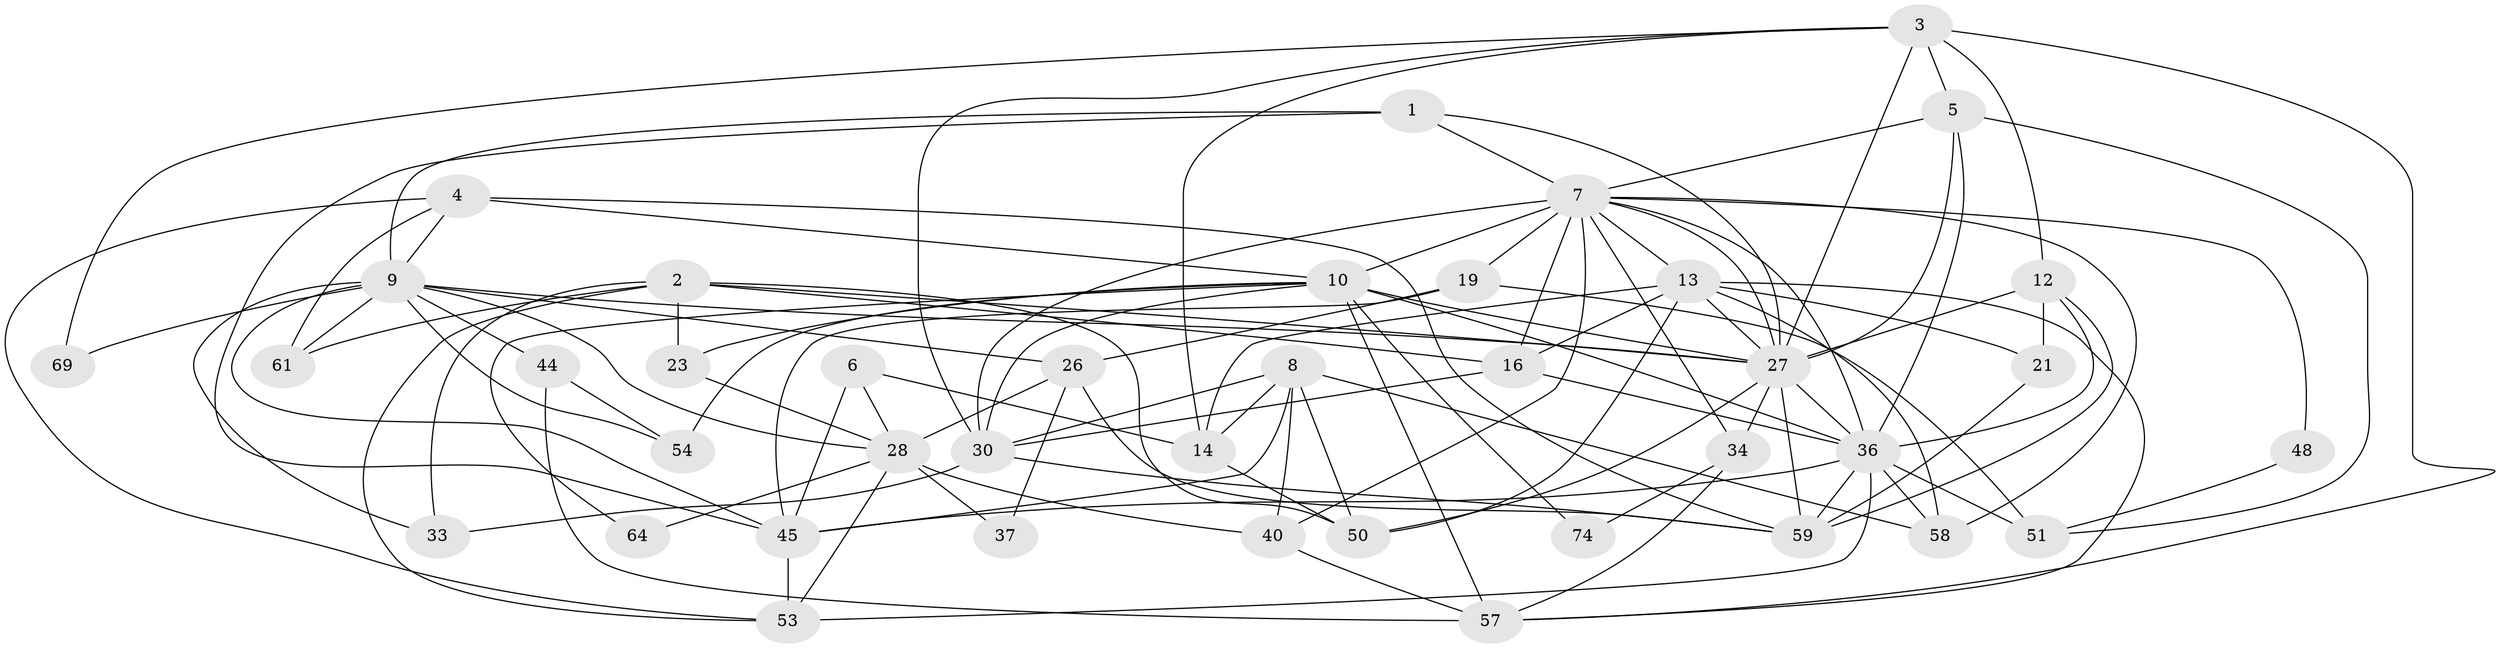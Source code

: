// original degree distribution, {2: 0.1375, 3: 0.2375, 4: 0.275, 5: 0.225, 6: 0.0875, 7: 0.0375}
// Generated by graph-tools (version 1.1) at 2025/14/03/09/25 04:14:56]
// undirected, 40 vertices, 108 edges
graph export_dot {
graph [start="1"]
  node [color=gray90,style=filled];
  1 [super="+66"];
  2 [super="+52"];
  3 [super="+79"];
  4;
  5 [super="+72"];
  6;
  7 [super="+15+11"];
  8 [super="+49"];
  9 [super="+47+18+32"];
  10 [super="+25+38+56"];
  12 [super="+42+80"];
  13 [super="+20+39"];
  14;
  16 [super="+22"];
  19;
  21;
  23;
  26 [super="+63"];
  27 [super="+62+29+76"];
  28 [super="+71+73"];
  30 [super="+35+31"];
  33;
  34;
  36 [super="+55+70"];
  37;
  40;
  44;
  45 [super="+75"];
  48;
  50 [super="+68"];
  51;
  53 [super="+65"];
  54;
  57 [super="+60"];
  58;
  59 [super="+67"];
  61;
  64;
  69;
  74;
  1 -- 45;
  1 -- 9;
  1 -- 7;
  1 -- 27;
  2 -- 33;
  2 -- 50;
  2 -- 61;
  2 -- 23;
  2 -- 27;
  2 -- 53;
  2 -- 16;
  3 -- 27;
  3 -- 69;
  3 -- 30;
  3 -- 12;
  3 -- 14;
  3 -- 5 [weight=2];
  3 -- 57;
  4 -- 61;
  4 -- 9;
  4 -- 53;
  4 -- 10;
  4 -- 59;
  5 -- 51;
  5 -- 7 [weight=2];
  5 -- 27;
  5 -- 36;
  6 -- 14;
  6 -- 45;
  6 -- 28;
  7 -- 19;
  7 -- 40 [weight=2];
  7 -- 13;
  7 -- 10 [weight=3];
  7 -- 36;
  7 -- 34;
  7 -- 48;
  7 -- 16 [weight=2];
  7 -- 58;
  7 -- 27;
  7 -- 30;
  8 -- 58;
  8 -- 40;
  8 -- 45;
  8 -- 50;
  8 -- 14;
  8 -- 30;
  9 -- 45 [weight=2];
  9 -- 33;
  9 -- 54;
  9 -- 69;
  9 -- 26;
  9 -- 27;
  9 -- 28;
  9 -- 61;
  9 -- 44;
  10 -- 64 [weight=2];
  10 -- 74;
  10 -- 23;
  10 -- 54;
  10 -- 30;
  10 -- 57;
  10 -- 27;
  10 -- 36;
  12 -- 21;
  12 -- 36;
  12 -- 27;
  12 -- 59;
  13 -- 58;
  13 -- 27 [weight=2];
  13 -- 16 [weight=2];
  13 -- 50;
  13 -- 21;
  13 -- 57;
  13 -- 14;
  14 -- 50;
  16 -- 36;
  16 -- 30 [weight=2];
  19 -- 51;
  19 -- 45;
  19 -- 26;
  21 -- 59;
  23 -- 28;
  26 -- 37;
  26 -- 28;
  26 -- 59;
  27 -- 34;
  27 -- 36;
  27 -- 50;
  27 -- 59;
  28 -- 64;
  28 -- 40;
  28 -- 37;
  28 -- 53;
  30 -- 33;
  30 -- 59;
  34 -- 74;
  34 -- 57;
  36 -- 51;
  36 -- 58;
  36 -- 53;
  36 -- 45;
  36 -- 59;
  40 -- 57;
  44 -- 57;
  44 -- 54;
  45 -- 53;
  48 -- 51;
}
